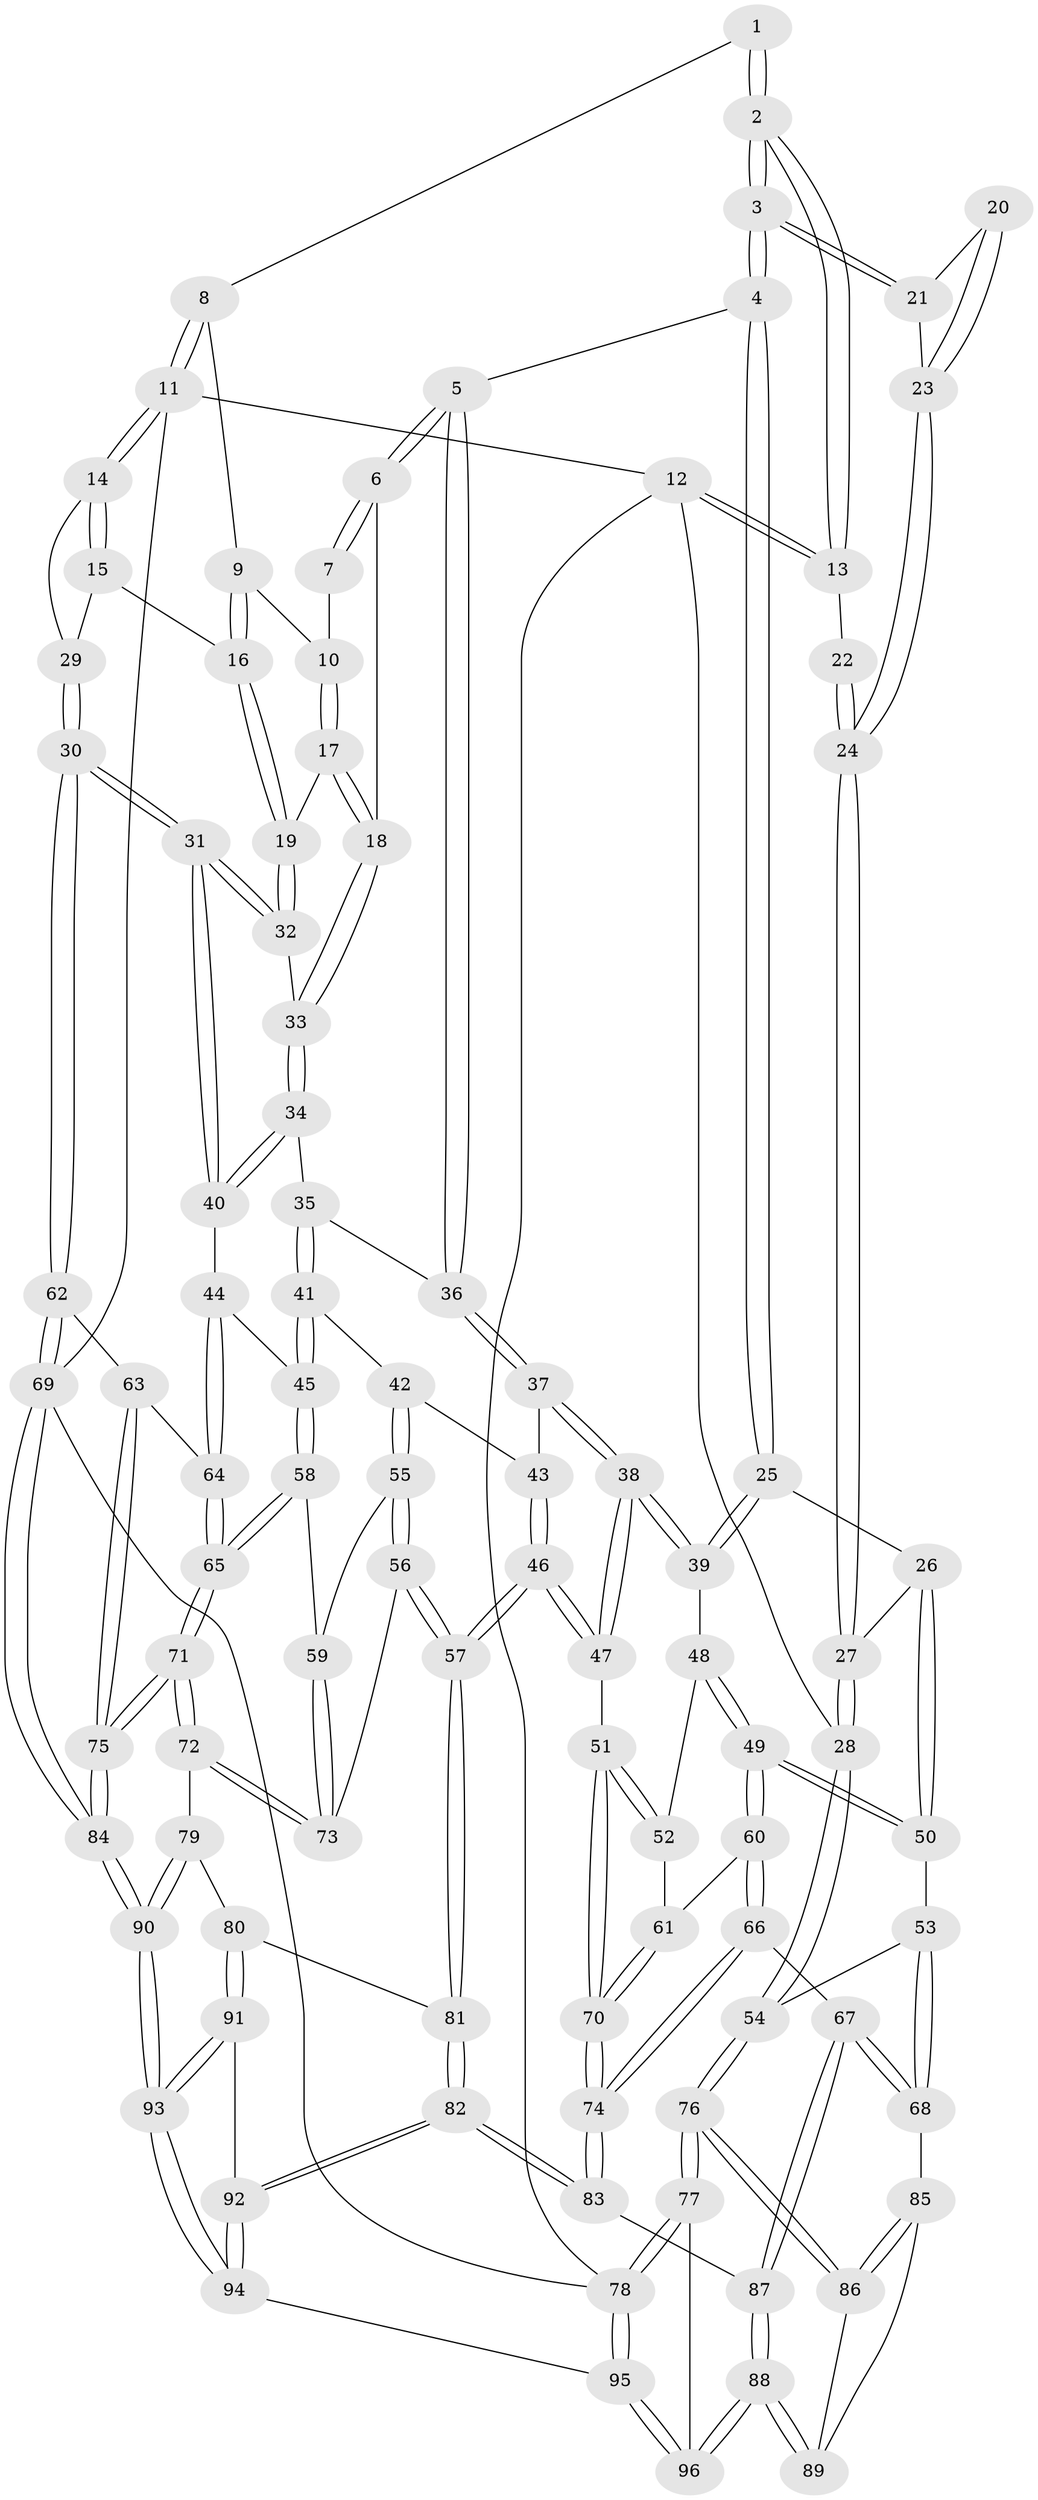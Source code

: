 // coarse degree distribution, {3: 0.08955223880597014, 6: 0.13432835820895522, 5: 0.417910447761194, 4: 0.34328358208955223, 8: 0.014925373134328358}
// Generated by graph-tools (version 1.1) at 2025/52/02/27/25 19:52:41]
// undirected, 96 vertices, 237 edges
graph export_dot {
graph [start="1"]
  node [color=gray90,style=filled];
  1 [pos="+0.5408695166263677+0"];
  2 [pos="+0.27902997455209927+0"];
  3 [pos="+0.36857991859658623+0.175876845166605"];
  4 [pos="+0.3988053954497883+0.20356877918641106"];
  5 [pos="+0.47940377813822943+0.21521581148206795"];
  6 [pos="+0.48310947570122253+0.21307519821100596"];
  7 [pos="+0.5398201781193673+0"];
  8 [pos="+0.7740430496983873+0"];
  9 [pos="+0.7424057152230225+0.022699578517958112"];
  10 [pos="+0.6309737727402401+0.10038690463995917"];
  11 [pos="+1+0"];
  12 [pos="+0+0"];
  13 [pos="+0+0"];
  14 [pos="+1+0"];
  15 [pos="+0.8447502765801359+0.18459520934568957"];
  16 [pos="+0.8361963751235216+0.18768064300255252"];
  17 [pos="+0.6104166873311618+0.12885938961255228"];
  18 [pos="+0.5167412245171825+0.20724775831116388"];
  19 [pos="+0.8361618124228353+0.18773260362663788"];
  20 [pos="+0.13397307715624285+0.09994082152728923"];
  21 [pos="+0.2648935444316438+0.16877635630221435"];
  22 [pos="+0.08583751890016432+0.07225530955280297"];
  23 [pos="+0.16976002037486523+0.2496966908978496"];
  24 [pos="+0.10641983305437974+0.31258994877912494"];
  25 [pos="+0.25219610977718865+0.39973057588198185"];
  26 [pos="+0.10036822338831793+0.41508646215687545"];
  27 [pos="+0.07714122955525163+0.40779883688233587"];
  28 [pos="+0+0.45221661598289536"];
  29 [pos="+1+0.36968942054422543"];
  30 [pos="+1+0.48214658657815135"];
  31 [pos="+1+0.45714286029088086"];
  32 [pos="+0.7974438862807469+0.27318197939109634"];
  33 [pos="+0.7638170793906143+0.2946779938174311"];
  34 [pos="+0.7579704553678274+0.3133031627057509"];
  35 [pos="+0.5808792808886+0.4408503095998589"];
  36 [pos="+0.5190239855920685+0.40407263601734567"];
  37 [pos="+0.44256086496927766+0.47574981739786587"];
  38 [pos="+0.38472579489914843+0.5026410080153955"];
  39 [pos="+0.34717073015120653+0.4956241351747106"];
  40 [pos="+0.7743403410934814+0.5119877086634528"];
  41 [pos="+0.6098097531479457+0.48510938090263933"];
  42 [pos="+0.5591087176106911+0.5636745636674763"];
  43 [pos="+0.5044631629723704+0.5627725749470138"];
  44 [pos="+0.7674751279423343+0.5204085964247759"];
  45 [pos="+0.729083554341082+0.5480057686311023"];
  46 [pos="+0.4439672469474482+0.6788572870514533"];
  47 [pos="+0.43956196296603034+0.6777221865644497"];
  48 [pos="+0.34191146989228444+0.5038206547264678"];
  49 [pos="+0.21525860740374397+0.6097100828024954"];
  50 [pos="+0.18394314271271417+0.5821347801132618"];
  51 [pos="+0.42021471642928054+0.6843786573488746"];
  52 [pos="+0.3205952349975637+0.6015893012463193"];
  53 [pos="+0.10678854477251071+0.6459358775808102"];
  54 [pos="+0+0.5365211262264318"];
  55 [pos="+0.5677271208610938+0.6718166182956553"];
  56 [pos="+0.5530152920196731+0.6893518671353205"];
  57 [pos="+0.5073462318511486+0.7128594919023217"];
  58 [pos="+0.719069051421136+0.6075657792921796"];
  59 [pos="+0.7175616766942458+0.6082953976439477"];
  60 [pos="+0.23253736196138977+0.6536681734608029"];
  61 [pos="+0.2679572069798452+0.6550408450007388"];
  62 [pos="+1+0.5498282535659103"];
  63 [pos="+0.9866382586992474+0.6223433253454935"];
  64 [pos="+0.9048047152865538+0.6437885977140227"];
  65 [pos="+0.7891118974089648+0.7472730511660148"];
  66 [pos="+0.21287211484010518+0.6924273098662963"];
  67 [pos="+0.1603290569795482+0.7472956924865922"];
  68 [pos="+0.15422549568595165+0.7462800384267941"];
  69 [pos="+1+1"];
  70 [pos="+0.37538492768804405+0.7081874718786281"];
  71 [pos="+0.7886593946442813+0.7866324546041478"];
  72 [pos="+0.6984980142594358+0.7938757577483426"];
  73 [pos="+0.6386463666402418+0.7429731875089821"];
  74 [pos="+0.3342528239429508+0.7833620849884207"];
  75 [pos="+0.848956374974963+0.873096770443442"];
  76 [pos="+0+0.7483031449082818"];
  77 [pos="+0+0.9066593282651213"];
  78 [pos="+0+1"];
  79 [pos="+0.6258893550254622+0.8379717679575441"];
  80 [pos="+0.5615772308487322+0.8483214395128446"];
  81 [pos="+0.5162419661182315+0.8204735991200873"];
  82 [pos="+0.4203940905946101+0.8916960167050846"];
  83 [pos="+0.3252521761841507+0.8248498785899198"];
  84 [pos="+1+1"];
  85 [pos="+0.15160959523160475+0.7468428677245568"];
  86 [pos="+0+0.7604088924936778"];
  87 [pos="+0.22578269668433962+0.8625258746140892"];
  88 [pos="+0.18109087037785362+0.9712791533791107"];
  89 [pos="+0.07463780525365885+0.8750723782948564"];
  90 [pos="+0.8672356907631018+1"];
  91 [pos="+0.5692273419546104+0.887042921263555"];
  92 [pos="+0.41012649695488707+1"];
  93 [pos="+0.8603086914062353+1"];
  94 [pos="+0.40760028732919623+1"];
  95 [pos="+0.2462066197767463+1"];
  96 [pos="+0.18109148268619052+0.9720616544698774"];
  1 -- 2;
  1 -- 2;
  1 -- 8;
  2 -- 3;
  2 -- 3;
  2 -- 13;
  2 -- 13;
  3 -- 4;
  3 -- 4;
  3 -- 21;
  3 -- 21;
  4 -- 5;
  4 -- 25;
  4 -- 25;
  5 -- 6;
  5 -- 6;
  5 -- 36;
  5 -- 36;
  6 -- 7;
  6 -- 7;
  6 -- 18;
  7 -- 10;
  8 -- 9;
  8 -- 11;
  8 -- 11;
  9 -- 10;
  9 -- 16;
  9 -- 16;
  10 -- 17;
  10 -- 17;
  11 -- 12;
  11 -- 14;
  11 -- 14;
  11 -- 69;
  12 -- 13;
  12 -- 13;
  12 -- 28;
  12 -- 78;
  13 -- 22;
  14 -- 15;
  14 -- 15;
  14 -- 29;
  15 -- 16;
  15 -- 29;
  16 -- 19;
  16 -- 19;
  17 -- 18;
  17 -- 18;
  17 -- 19;
  18 -- 33;
  18 -- 33;
  19 -- 32;
  19 -- 32;
  20 -- 21;
  20 -- 23;
  20 -- 23;
  21 -- 23;
  22 -- 24;
  22 -- 24;
  23 -- 24;
  23 -- 24;
  24 -- 27;
  24 -- 27;
  25 -- 26;
  25 -- 39;
  25 -- 39;
  26 -- 27;
  26 -- 50;
  26 -- 50;
  27 -- 28;
  27 -- 28;
  28 -- 54;
  28 -- 54;
  29 -- 30;
  29 -- 30;
  30 -- 31;
  30 -- 31;
  30 -- 62;
  30 -- 62;
  31 -- 32;
  31 -- 32;
  31 -- 40;
  31 -- 40;
  32 -- 33;
  33 -- 34;
  33 -- 34;
  34 -- 35;
  34 -- 40;
  34 -- 40;
  35 -- 36;
  35 -- 41;
  35 -- 41;
  36 -- 37;
  36 -- 37;
  37 -- 38;
  37 -- 38;
  37 -- 43;
  38 -- 39;
  38 -- 39;
  38 -- 47;
  38 -- 47;
  39 -- 48;
  40 -- 44;
  41 -- 42;
  41 -- 45;
  41 -- 45;
  42 -- 43;
  42 -- 55;
  42 -- 55;
  43 -- 46;
  43 -- 46;
  44 -- 45;
  44 -- 64;
  44 -- 64;
  45 -- 58;
  45 -- 58;
  46 -- 47;
  46 -- 47;
  46 -- 57;
  46 -- 57;
  47 -- 51;
  48 -- 49;
  48 -- 49;
  48 -- 52;
  49 -- 50;
  49 -- 50;
  49 -- 60;
  49 -- 60;
  50 -- 53;
  51 -- 52;
  51 -- 52;
  51 -- 70;
  51 -- 70;
  52 -- 61;
  53 -- 54;
  53 -- 68;
  53 -- 68;
  54 -- 76;
  54 -- 76;
  55 -- 56;
  55 -- 56;
  55 -- 59;
  56 -- 57;
  56 -- 57;
  56 -- 73;
  57 -- 81;
  57 -- 81;
  58 -- 59;
  58 -- 65;
  58 -- 65;
  59 -- 73;
  59 -- 73;
  60 -- 61;
  60 -- 66;
  60 -- 66;
  61 -- 70;
  61 -- 70;
  62 -- 63;
  62 -- 69;
  62 -- 69;
  63 -- 64;
  63 -- 75;
  63 -- 75;
  64 -- 65;
  64 -- 65;
  65 -- 71;
  65 -- 71;
  66 -- 67;
  66 -- 74;
  66 -- 74;
  67 -- 68;
  67 -- 68;
  67 -- 87;
  67 -- 87;
  68 -- 85;
  69 -- 84;
  69 -- 84;
  69 -- 78;
  70 -- 74;
  70 -- 74;
  71 -- 72;
  71 -- 72;
  71 -- 75;
  71 -- 75;
  72 -- 73;
  72 -- 73;
  72 -- 79;
  74 -- 83;
  74 -- 83;
  75 -- 84;
  75 -- 84;
  76 -- 77;
  76 -- 77;
  76 -- 86;
  76 -- 86;
  77 -- 78;
  77 -- 78;
  77 -- 96;
  78 -- 95;
  78 -- 95;
  79 -- 80;
  79 -- 90;
  79 -- 90;
  80 -- 81;
  80 -- 91;
  80 -- 91;
  81 -- 82;
  81 -- 82;
  82 -- 83;
  82 -- 83;
  82 -- 92;
  82 -- 92;
  83 -- 87;
  84 -- 90;
  84 -- 90;
  85 -- 86;
  85 -- 86;
  85 -- 89;
  86 -- 89;
  87 -- 88;
  87 -- 88;
  88 -- 89;
  88 -- 89;
  88 -- 96;
  88 -- 96;
  90 -- 93;
  90 -- 93;
  91 -- 92;
  91 -- 93;
  91 -- 93;
  92 -- 94;
  92 -- 94;
  93 -- 94;
  93 -- 94;
  94 -- 95;
  95 -- 96;
  95 -- 96;
}

